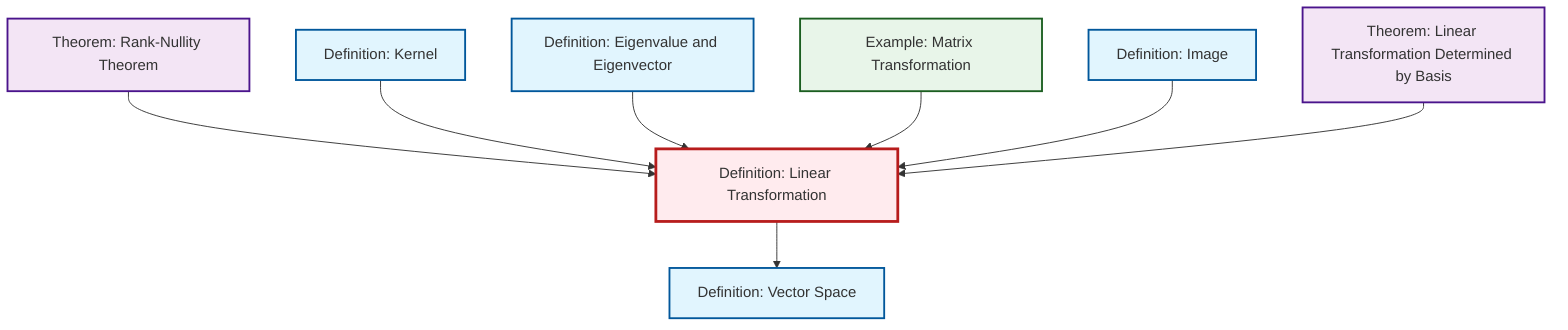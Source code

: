 graph TD
    classDef definition fill:#e1f5fe,stroke:#01579b,stroke-width:2px
    classDef theorem fill:#f3e5f5,stroke:#4a148c,stroke-width:2px
    classDef axiom fill:#fff3e0,stroke:#e65100,stroke-width:2px
    classDef example fill:#e8f5e9,stroke:#1b5e20,stroke-width:2px
    classDef current fill:#ffebee,stroke:#b71c1c,stroke-width:3px
    def-vector-space["Definition: Vector Space"]:::definition
    def-kernel["Definition: Kernel"]:::definition
    ex-matrix-transformation["Example: Matrix Transformation"]:::example
    thm-linear-transformation-basis["Theorem: Linear Transformation Determined by Basis"]:::theorem
    def-image["Definition: Image"]:::definition
    def-linear-transformation["Definition: Linear Transformation"]:::definition
    def-eigenvalue-eigenvector["Definition: Eigenvalue and Eigenvector"]:::definition
    thm-rank-nullity["Theorem: Rank-Nullity Theorem"]:::theorem
    thm-rank-nullity --> def-linear-transformation
    def-kernel --> def-linear-transformation
    def-linear-transformation --> def-vector-space
    def-eigenvalue-eigenvector --> def-linear-transformation
    ex-matrix-transformation --> def-linear-transformation
    def-image --> def-linear-transformation
    thm-linear-transformation-basis --> def-linear-transformation
    class def-linear-transformation current